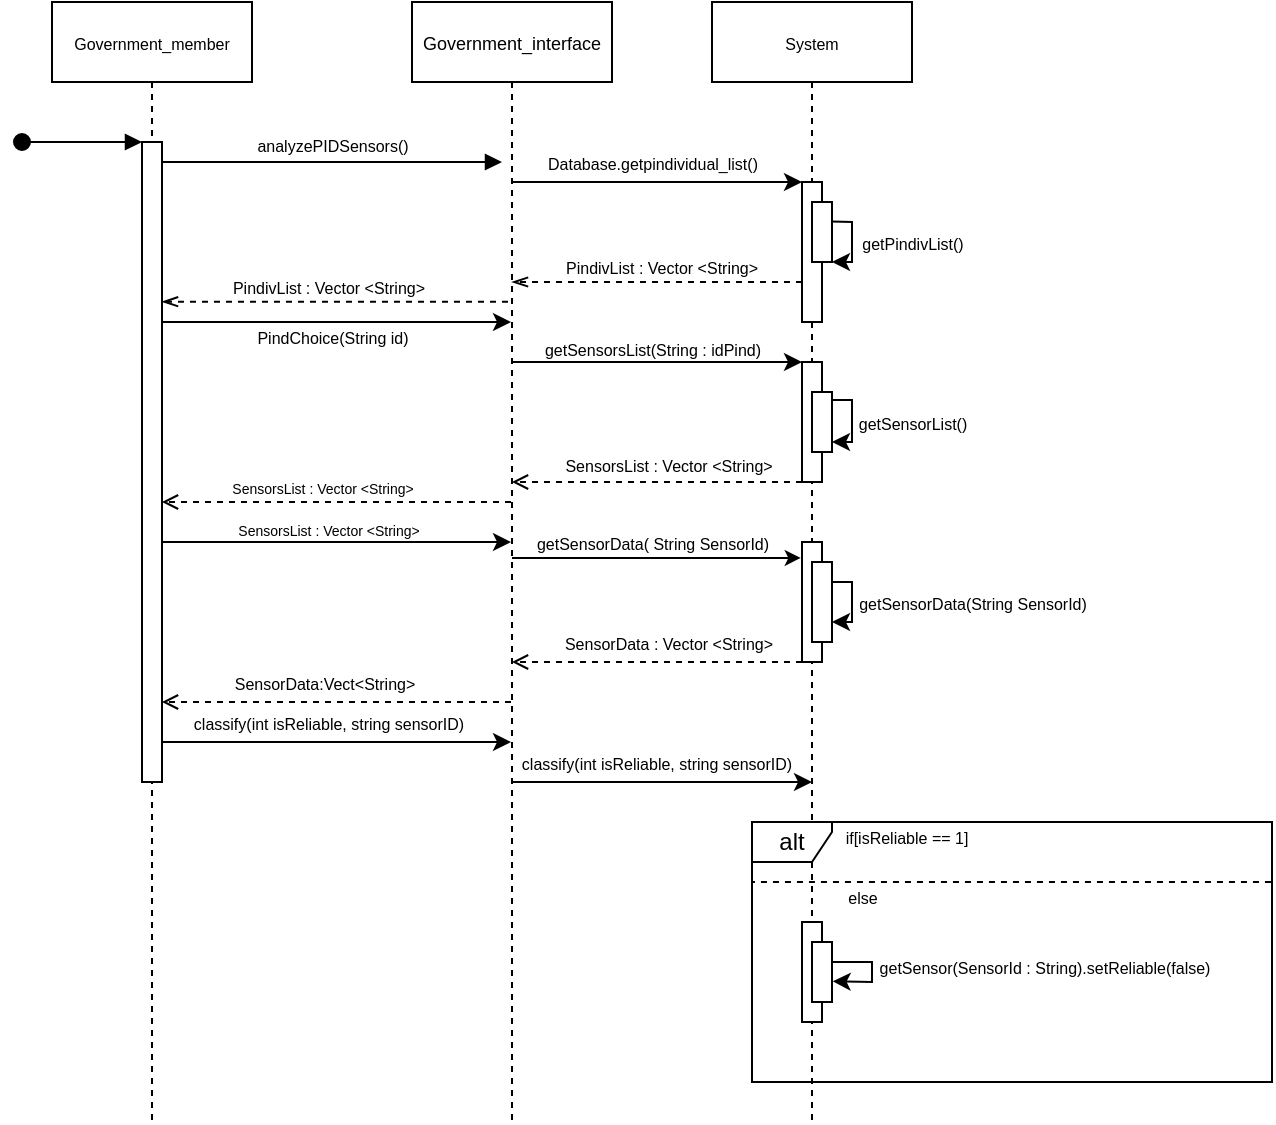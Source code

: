 <mxfile version="21.2.4" type="device">
  <diagram name="Page-1" id="2YBvvXClWsGukQMizWep">
    <mxGraphModel dx="1095" dy="728" grid="1" gridSize="10" guides="1" tooltips="1" connect="1" arrows="1" fold="1" page="1" pageScale="1" pageWidth="850" pageHeight="1100" math="0" shadow="0">
      <root>
        <mxCell id="0" />
        <mxCell id="1" parent="0" />
        <mxCell id="aM9ryv3xv72pqoxQDRHE-1" value="&lt;font style=&quot;font-size: 8px;&quot;&gt;Government_member&lt;/font&gt;" style="shape=umlLifeline;perimeter=lifelinePerimeter;whiteSpace=wrap;html=1;container=0;dropTarget=0;collapsible=0;recursiveResize=0;outlineConnect=0;portConstraint=eastwest;newEdgeStyle={&quot;edgeStyle&quot;:&quot;elbowEdgeStyle&quot;,&quot;elbow&quot;:&quot;vertical&quot;,&quot;curved&quot;:0,&quot;rounded&quot;:0};" parent="1" vertex="1">
          <mxGeometry x="40" y="40" width="100" height="560" as="geometry" />
        </mxCell>
        <mxCell id="aM9ryv3xv72pqoxQDRHE-2" value="" style="html=1;points=[];perimeter=orthogonalPerimeter;outlineConnect=0;targetShapes=umlLifeline;portConstraint=eastwest;newEdgeStyle={&quot;edgeStyle&quot;:&quot;elbowEdgeStyle&quot;,&quot;elbow&quot;:&quot;vertical&quot;,&quot;curved&quot;:0,&quot;rounded&quot;:0};" parent="aM9ryv3xv72pqoxQDRHE-1" vertex="1">
          <mxGeometry x="45" y="70" width="10" height="320" as="geometry" />
        </mxCell>
        <mxCell id="aM9ryv3xv72pqoxQDRHE-3" value="" style="html=1;verticalAlign=bottom;startArrow=oval;endArrow=block;startSize=8;edgeStyle=elbowEdgeStyle;elbow=vertical;curved=0;rounded=0;" parent="aM9ryv3xv72pqoxQDRHE-1" target="aM9ryv3xv72pqoxQDRHE-2" edge="1">
          <mxGeometry relative="1" as="geometry">
            <mxPoint x="-15" y="70" as="sourcePoint" />
          </mxGeometry>
        </mxCell>
        <mxCell id="aM9ryv3xv72pqoxQDRHE-5" value="&lt;font style=&quot;font-size: 9px;&quot;&gt;Government_interface&lt;/font&gt;" style="shape=umlLifeline;perimeter=lifelinePerimeter;whiteSpace=wrap;html=1;container=0;dropTarget=0;collapsible=0;recursiveResize=0;outlineConnect=0;portConstraint=eastwest;newEdgeStyle={&quot;edgeStyle&quot;:&quot;elbowEdgeStyle&quot;,&quot;elbow&quot;:&quot;vertical&quot;,&quot;curved&quot;:0,&quot;rounded&quot;:0};" parent="1" vertex="1">
          <mxGeometry x="220" y="40" width="100" height="560" as="geometry" />
        </mxCell>
        <mxCell id="aM9ryv3xv72pqoxQDRHE-7" value="&lt;font style=&quot;font-size: 8px;&quot;&gt;analyzePIDSensors()&lt;/font&gt;" style="html=1;verticalAlign=bottom;endArrow=block;edgeStyle=elbowEdgeStyle;elbow=vertical;curved=0;rounded=0;" parent="1" source="aM9ryv3xv72pqoxQDRHE-2" edge="1">
          <mxGeometry x="0.001" relative="1" as="geometry">
            <mxPoint x="195" y="130" as="sourcePoint" />
            <Array as="points">
              <mxPoint x="180" y="120" />
            </Array>
            <mxPoint x="265" y="120" as="targetPoint" />
            <mxPoint as="offset" />
          </mxGeometry>
        </mxCell>
        <mxCell id="6_Bvd0myf7-I_16PaiI7-4" value="&lt;font style=&quot;font-size: 8px;&quot;&gt;System&lt;/font&gt;" style="shape=umlLifeline;perimeter=lifelinePerimeter;whiteSpace=wrap;html=1;container=0;dropTarget=0;collapsible=0;recursiveResize=0;outlineConnect=0;portConstraint=eastwest;newEdgeStyle={&quot;edgeStyle&quot;:&quot;elbowEdgeStyle&quot;,&quot;elbow&quot;:&quot;vertical&quot;,&quot;curved&quot;:0,&quot;rounded&quot;:0};" vertex="1" parent="1">
          <mxGeometry x="370" y="40" width="100" height="560" as="geometry" />
        </mxCell>
        <mxCell id="6_Bvd0myf7-I_16PaiI7-5" value="" style="html=1;points=[];perimeter=orthogonalPerimeter;outlineConnect=0;targetShapes=umlLifeline;portConstraint=eastwest;newEdgeStyle={&quot;edgeStyle&quot;:&quot;elbowEdgeStyle&quot;,&quot;elbow&quot;:&quot;vertical&quot;,&quot;curved&quot;:0,&quot;rounded&quot;:0};" vertex="1" parent="6_Bvd0myf7-I_16PaiI7-4">
          <mxGeometry x="45" y="90" width="10" height="70" as="geometry" />
        </mxCell>
        <mxCell id="6_Bvd0myf7-I_16PaiI7-8" value="&lt;font style=&quot;font-size: 8px;&quot;&gt;&lt;font style=&quot;border-color: var(--border-color); font-size: 8px;&quot;&gt;Database.getpindividual_list&lt;/font&gt;()&lt;/font&gt;" style="endArrow=classic;html=1;rounded=0;" edge="1" parent="1" source="aM9ryv3xv72pqoxQDRHE-5" target="6_Bvd0myf7-I_16PaiI7-5">
          <mxGeometry x="-0.037" y="10" width="50" height="50" relative="1" as="geometry">
            <mxPoint x="330" y="140" as="sourcePoint" />
            <mxPoint x="360" y="120" as="targetPoint" />
            <Array as="points">
              <mxPoint x="410" y="130" />
            </Array>
            <mxPoint as="offset" />
          </mxGeometry>
        </mxCell>
        <mxCell id="6_Bvd0myf7-I_16PaiI7-9" value="" style="endArrow=openThin;html=1;rounded=0;dashed=1;endFill=0;" edge="1" parent="1" source="6_Bvd0myf7-I_16PaiI7-5" target="aM9ryv3xv72pqoxQDRHE-5">
          <mxGeometry width="50" height="50" relative="1" as="geometry">
            <mxPoint x="419" y="180" as="sourcePoint" />
            <mxPoint x="270" y="180" as="targetPoint" />
            <Array as="points">
              <mxPoint x="360" y="180" />
              <mxPoint x="290" y="180" />
            </Array>
          </mxGeometry>
        </mxCell>
        <mxCell id="6_Bvd0myf7-I_16PaiI7-13" value="" style="rounded=0;whiteSpace=wrap;html=1;" vertex="1" parent="1">
          <mxGeometry x="420" y="140" width="10" height="30" as="geometry" />
        </mxCell>
        <mxCell id="6_Bvd0myf7-I_16PaiI7-22" value="&lt;div style=&quot;text-align: center;&quot;&gt;&lt;span style=&quot;font-size: 8px; background-color: rgb(255, 255, 255);&quot;&gt;PindivList : Vector &amp;lt;String&amp;gt;&lt;/span&gt;&lt;/div&gt;" style="text;whiteSpace=wrap;html=1;" vertex="1" parent="1">
          <mxGeometry x="295" y="158" width="130" height="40" as="geometry" />
        </mxCell>
        <mxCell id="6_Bvd0myf7-I_16PaiI7-25" value="" style="endArrow=classic;html=1;rounded=0;exitX=0.966;exitY=0.327;exitDx=0;exitDy=0;entryX=1;entryY=1;entryDx=0;entryDy=0;exitPerimeter=0;" edge="1" parent="1" source="6_Bvd0myf7-I_16PaiI7-13" target="6_Bvd0myf7-I_16PaiI7-13">
          <mxGeometry width="50" height="50" relative="1" as="geometry">
            <mxPoint x="440" y="250" as="sourcePoint" />
            <mxPoint x="490" y="200" as="targetPoint" />
            <Array as="points">
              <mxPoint x="440" y="150" />
              <mxPoint x="440" y="170" />
            </Array>
          </mxGeometry>
        </mxCell>
        <mxCell id="6_Bvd0myf7-I_16PaiI7-54" value="&lt;font style=&quot;font-size: 8px;&quot;&gt;getPindivList()&lt;/font&gt;" style="edgeLabel;html=1;align=center;verticalAlign=middle;resizable=0;points=[];" vertex="1" connectable="0" parent="6_Bvd0myf7-I_16PaiI7-25">
          <mxGeometry x="0.073" relative="1" as="geometry">
            <mxPoint x="30" y="-1" as="offset" />
          </mxGeometry>
        </mxCell>
        <mxCell id="6_Bvd0myf7-I_16PaiI7-31" value="" style="endArrow=classic;html=1;rounded=0;" edge="1" parent="1" source="aM9ryv3xv72pqoxQDRHE-2" target="aM9ryv3xv72pqoxQDRHE-5">
          <mxGeometry width="50" height="50" relative="1" as="geometry">
            <mxPoint x="220" y="290" as="sourcePoint" />
            <mxPoint x="270" y="240" as="targetPoint" />
            <Array as="points">
              <mxPoint x="210" y="200" />
            </Array>
          </mxGeometry>
        </mxCell>
        <mxCell id="6_Bvd0myf7-I_16PaiI7-32" value="&lt;font style=&quot;font-size: 8px;&quot;&gt;PindChoice(String id)&lt;/font&gt;" style="edgeLabel;html=1;align=center;verticalAlign=middle;resizable=0;points=[];" vertex="1" connectable="0" parent="6_Bvd0myf7-I_16PaiI7-31">
          <mxGeometry x="-0.138" y="-1" relative="1" as="geometry">
            <mxPoint x="10" y="6" as="offset" />
          </mxGeometry>
        </mxCell>
        <mxCell id="6_Bvd0myf7-I_16PaiI7-33" value="" style="rounded=0;whiteSpace=wrap;html=1;" vertex="1" parent="1">
          <mxGeometry x="415" y="220" width="10" height="60" as="geometry" />
        </mxCell>
        <mxCell id="6_Bvd0myf7-I_16PaiI7-34" value="" style="endArrow=classic;html=1;rounded=0;entryX=0;entryY=0;entryDx=0;entryDy=0;" edge="1" parent="1" source="aM9ryv3xv72pqoxQDRHE-5" target="6_Bvd0myf7-I_16PaiI7-33">
          <mxGeometry width="50" height="50" relative="1" as="geometry">
            <mxPoint x="250" y="210" as="sourcePoint" />
            <mxPoint x="300" y="160" as="targetPoint" />
          </mxGeometry>
        </mxCell>
        <mxCell id="6_Bvd0myf7-I_16PaiI7-36" value="&lt;font style=&quot;font-size: 8px;&quot;&gt;getSensorsList(String : idPind)&lt;/font&gt;" style="text;html=1;align=center;verticalAlign=middle;resizable=0;points=[];autosize=1;strokeColor=none;fillColor=none;" vertex="1" parent="1">
          <mxGeometry x="275" y="198" width="130" height="30" as="geometry" />
        </mxCell>
        <mxCell id="6_Bvd0myf7-I_16PaiI7-37" value="" style="endArrow=open;html=1;rounded=0;exitX=0;exitY=1;exitDx=0;exitDy=0;dashed=1;endFill=0;" edge="1" parent="1" source="6_Bvd0myf7-I_16PaiI7-33" target="aM9ryv3xv72pqoxQDRHE-5">
          <mxGeometry width="50" height="50" relative="1" as="geometry">
            <mxPoint x="260" y="330" as="sourcePoint" />
            <mxPoint x="310" y="280" as="targetPoint" />
          </mxGeometry>
        </mxCell>
        <mxCell id="6_Bvd0myf7-I_16PaiI7-38" value="" style="rounded=0;whiteSpace=wrap;html=1;" vertex="1" parent="1">
          <mxGeometry x="420" y="235" width="10" height="30" as="geometry" />
        </mxCell>
        <mxCell id="6_Bvd0myf7-I_16PaiI7-39" value="" style="endArrow=classic;html=1;rounded=0;exitX=1;exitY=0.133;exitDx=0;exitDy=0;exitPerimeter=0;" edge="1" parent="1" source="6_Bvd0myf7-I_16PaiI7-38">
          <mxGeometry width="50" height="50" relative="1" as="geometry">
            <mxPoint x="430" y="238" as="sourcePoint" />
            <mxPoint x="430" y="260" as="targetPoint" />
            <Array as="points">
              <mxPoint x="440" y="239" />
              <mxPoint x="440" y="260" />
            </Array>
          </mxGeometry>
        </mxCell>
        <mxCell id="6_Bvd0myf7-I_16PaiI7-53" value="&lt;font style=&quot;font-size: 8px;&quot;&gt;getSensorList()&lt;/font&gt;" style="edgeLabel;html=1;align=center;verticalAlign=middle;resizable=0;points=[];" vertex="1" connectable="0" parent="6_Bvd0myf7-I_16PaiI7-39">
          <mxGeometry x="-0.005" y="-1" relative="1" as="geometry">
            <mxPoint x="31" as="offset" />
          </mxGeometry>
        </mxCell>
        <mxCell id="6_Bvd0myf7-I_16PaiI7-41" value="&lt;font style=&quot;font-size: 8px;&quot;&gt;SensorsList : Vector &amp;lt;String&amp;gt;&lt;/font&gt;" style="text;html=1;align=center;verticalAlign=middle;resizable=0;points=[];autosize=1;strokeColor=none;fillColor=none;strokeWidth=0;" vertex="1" parent="1">
          <mxGeometry x="283" y="256" width="130" height="30" as="geometry" />
        </mxCell>
        <mxCell id="6_Bvd0myf7-I_16PaiI7-42" value="" style="endArrow=open;html=1;rounded=0;endFill=0;dashed=1;" edge="1" parent="1" source="aM9ryv3xv72pqoxQDRHE-5" target="aM9ryv3xv72pqoxQDRHE-2">
          <mxGeometry width="50" height="50" relative="1" as="geometry">
            <mxPoint x="250" y="270" as="sourcePoint" />
            <mxPoint x="170" y="280" as="targetPoint" />
            <Array as="points">
              <mxPoint x="260" y="290" />
            </Array>
          </mxGeometry>
        </mxCell>
        <mxCell id="6_Bvd0myf7-I_16PaiI7-43" value="&lt;font style=&quot;font-size: 7px;&quot;&gt;SensorsList : Vector &amp;lt;String&amp;gt;&lt;/font&gt;" style="text;html=1;align=center;verticalAlign=middle;resizable=0;points=[];autosize=1;strokeColor=none;fillColor=none;" vertex="1" parent="1">
          <mxGeometry x="120" y="267" width="110" height="30" as="geometry" />
        </mxCell>
        <mxCell id="6_Bvd0myf7-I_16PaiI7-44" value="" style="endArrow=classic;html=1;rounded=0;" edge="1" parent="1" source="aM9ryv3xv72pqoxQDRHE-2" target="aM9ryv3xv72pqoxQDRHE-5">
          <mxGeometry width="50" height="50" relative="1" as="geometry">
            <mxPoint x="110" y="340" as="sourcePoint" />
            <mxPoint x="160" y="290" as="targetPoint" />
            <Array as="points">
              <mxPoint x="240" y="310" />
            </Array>
          </mxGeometry>
        </mxCell>
        <mxCell id="6_Bvd0myf7-I_16PaiI7-45" value="&lt;font style=&quot;font-size: 7px;&quot;&gt;SensorsList : Vector &amp;lt;String&amp;gt;&lt;/font&gt;" style="text;html=1;align=center;verticalAlign=middle;resizable=0;points=[];autosize=1;strokeColor=none;fillColor=none;" vertex="1" parent="1">
          <mxGeometry x="123" y="288" width="110" height="30" as="geometry" />
        </mxCell>
        <mxCell id="6_Bvd0myf7-I_16PaiI7-46" value="&lt;font style=&quot;font-size: 8px;&quot;&gt;PindivList : Vector &amp;lt;String&amp;gt;&lt;/font&gt;" style="text;html=1;align=center;verticalAlign=middle;resizable=0;points=[];autosize=1;strokeColor=none;fillColor=none;" vertex="1" parent="1">
          <mxGeometry x="118" y="167" width="120" height="30" as="geometry" />
        </mxCell>
        <mxCell id="6_Bvd0myf7-I_16PaiI7-48" value="" style="endArrow=openThin;html=1;rounded=0;dashed=1;endFill=0;" edge="1" parent="1" target="aM9ryv3xv72pqoxQDRHE-2">
          <mxGeometry width="50" height="50" relative="1" as="geometry">
            <mxPoint x="268" y="189.84" as="sourcePoint" />
            <mxPoint x="123" y="189.84" as="targetPoint" />
            <Array as="points">
              <mxPoint x="213" y="189.84" />
              <mxPoint x="143" y="189.84" />
            </Array>
          </mxGeometry>
        </mxCell>
        <mxCell id="6_Bvd0myf7-I_16PaiI7-49" value="&lt;font style=&quot;font-size: 8px;&quot;&gt;getSensorData( String SensorId)&lt;/font&gt;" style="edgeStyle=none;orthogonalLoop=1;jettySize=auto;html=1;rounded=0;endSize=5;entryX=-0.061;entryY=0.133;entryDx=0;entryDy=0;entryPerimeter=0;" edge="1" parent="1" target="6_Bvd0myf7-I_16PaiI7-50">
          <mxGeometry x="-0.03" y="8" width="100" relative="1" as="geometry">
            <mxPoint x="270" y="318" as="sourcePoint" />
            <mxPoint x="400" y="320" as="targetPoint" />
            <Array as="points" />
            <mxPoint as="offset" />
          </mxGeometry>
        </mxCell>
        <mxCell id="6_Bvd0myf7-I_16PaiI7-50" value="" style="whiteSpace=wrap;html=1;" vertex="1" parent="1">
          <mxGeometry x="415" y="310" width="10" height="60" as="geometry" />
        </mxCell>
        <mxCell id="6_Bvd0myf7-I_16PaiI7-51" value="" style="whiteSpace=wrap;html=1;" vertex="1" parent="1">
          <mxGeometry x="420" y="320" width="10" height="40" as="geometry" />
        </mxCell>
        <mxCell id="6_Bvd0myf7-I_16PaiI7-52" value="&lt;font style=&quot;font-size: 8px;&quot;&gt;getSensorData(String SensorId)&lt;/font&gt;" style="edgeStyle=none;orthogonalLoop=1;jettySize=auto;html=1;rounded=0;entryX=1;entryY=0.75;entryDx=0;entryDy=0;" edge="1" parent="1" target="6_Bvd0myf7-I_16PaiI7-51">
          <mxGeometry y="60" width="100" relative="1" as="geometry">
            <mxPoint x="430" y="330" as="sourcePoint" />
            <mxPoint x="480" y="330" as="targetPoint" />
            <Array as="points">
              <mxPoint x="440" y="330" />
              <mxPoint x="440" y="350" />
            </Array>
            <mxPoint as="offset" />
          </mxGeometry>
        </mxCell>
        <mxCell id="6_Bvd0myf7-I_16PaiI7-57" value="" style="edgeStyle=none;orthogonalLoop=1;jettySize=auto;html=1;rounded=0;exitX=0;exitY=1;exitDx=0;exitDy=0;dashed=1;endArrow=open;endFill=0;" edge="1" parent="1" source="6_Bvd0myf7-I_16PaiI7-50" target="aM9ryv3xv72pqoxQDRHE-5">
          <mxGeometry width="100" relative="1" as="geometry">
            <mxPoint x="310" y="370" as="sourcePoint" />
            <mxPoint x="410" y="370" as="targetPoint" />
            <Array as="points" />
          </mxGeometry>
        </mxCell>
        <mxCell id="6_Bvd0myf7-I_16PaiI7-58" value="&lt;font style=&quot;font-size: 8px;&quot;&gt;SensorData : Vector &amp;lt;String&amp;gt;&lt;/font&gt;" style="edgeLabel;html=1;align=center;verticalAlign=middle;resizable=0;points=[];" vertex="1" connectable="0" parent="6_Bvd0myf7-I_16PaiI7-57">
          <mxGeometry x="0.078" y="-2" relative="1" as="geometry">
            <mxPoint x="11" y="-8" as="offset" />
          </mxGeometry>
        </mxCell>
        <mxCell id="6_Bvd0myf7-I_16PaiI7-60" value="" style="edgeStyle=none;orthogonalLoop=1;jettySize=auto;html=1;rounded=0;dashed=1;endArrow=open;endFill=0;" edge="1" parent="1" source="aM9ryv3xv72pqoxQDRHE-5" target="aM9ryv3xv72pqoxQDRHE-2">
          <mxGeometry width="100" relative="1" as="geometry">
            <mxPoint x="210" y="390" as="sourcePoint" />
            <mxPoint x="130" y="390" as="targetPoint" />
            <Array as="points">
              <mxPoint x="160" y="390" />
            </Array>
          </mxGeometry>
        </mxCell>
        <mxCell id="6_Bvd0myf7-I_16PaiI7-61" value="&lt;font style=&quot;font-size: 8px;&quot;&gt;SensorData:Vect&amp;lt;String&amp;gt;&lt;/font&gt;" style="edgeLabel;html=1;align=center;verticalAlign=middle;resizable=0;points=[];" vertex="1" connectable="0" parent="6_Bvd0myf7-I_16PaiI7-60">
          <mxGeometry x="0.067" y="1" relative="1" as="geometry">
            <mxPoint x="-1" y="-11" as="offset" />
          </mxGeometry>
        </mxCell>
        <mxCell id="6_Bvd0myf7-I_16PaiI7-62" value="" style="endArrow=classic;html=1;rounded=0;" edge="1" parent="1" source="aM9ryv3xv72pqoxQDRHE-2" target="aM9ryv3xv72pqoxQDRHE-5">
          <mxGeometry width="50" height="50" relative="1" as="geometry">
            <mxPoint x="98" y="410" as="sourcePoint" />
            <mxPoint x="230" y="410" as="targetPoint" />
            <Array as="points">
              <mxPoint x="200" y="410" />
            </Array>
          </mxGeometry>
        </mxCell>
        <mxCell id="6_Bvd0myf7-I_16PaiI7-63" value="&lt;font style=&quot;font-size: 8px;&quot;&gt;classify(int isReliable, string sensorID)&lt;/font&gt;" style="edgeLabel;html=1;align=center;verticalAlign=middle;resizable=0;points=[];" vertex="1" connectable="0" parent="6_Bvd0myf7-I_16PaiI7-62">
          <mxGeometry x="-0.072" y="1" relative="1" as="geometry">
            <mxPoint x="2" y="-9" as="offset" />
          </mxGeometry>
        </mxCell>
        <mxCell id="6_Bvd0myf7-I_16PaiI7-64" value="" style="endArrow=classic;html=1;rounded=0;" edge="1" parent="1">
          <mxGeometry width="50" height="50" relative="1" as="geometry">
            <mxPoint x="270" y="430" as="sourcePoint" />
            <mxPoint x="420" y="430" as="targetPoint" />
            <Array as="points">
              <mxPoint x="375" y="430" />
            </Array>
          </mxGeometry>
        </mxCell>
        <mxCell id="6_Bvd0myf7-I_16PaiI7-65" value="&lt;font style=&quot;font-size: 8px;&quot;&gt;classify(int isReliable, string sensorID)&lt;/font&gt;" style="edgeLabel;html=1;align=center;verticalAlign=middle;resizable=0;points=[];" vertex="1" connectable="0" parent="6_Bvd0myf7-I_16PaiI7-64">
          <mxGeometry x="-0.072" y="1" relative="1" as="geometry">
            <mxPoint x="2" y="-9" as="offset" />
          </mxGeometry>
        </mxCell>
        <mxCell id="6_Bvd0myf7-I_16PaiI7-67" value="alt" style="shape=umlFrame;whiteSpace=wrap;html=1;pointerEvents=0;recursiveResize=0;container=1;collapsible=0;width=40;height=20;" vertex="1" parent="1">
          <mxGeometry x="390" y="450" width="260" height="130" as="geometry" />
        </mxCell>
        <mxCell id="6_Bvd0myf7-I_16PaiI7-68" value="&lt;font style=&quot;font-size: 8px;&quot;&gt;if[isReliable == 1]&lt;/font&gt;" style="text;html=1;align=center;verticalAlign=middle;resizable=0;points=[];autosize=1;strokeColor=none;fillColor=none;" vertex="1" parent="6_Bvd0myf7-I_16PaiI7-67">
          <mxGeometry x="37" y="-8" width="80" height="30" as="geometry" />
        </mxCell>
        <mxCell id="6_Bvd0myf7-I_16PaiI7-71" value="&lt;font style=&quot;font-size: 8px;&quot;&gt;else&lt;/font&gt;" style="text;html=1;align=center;verticalAlign=middle;resizable=0;points=[];autosize=1;strokeColor=none;fillColor=none;" vertex="1" parent="6_Bvd0myf7-I_16PaiI7-67">
          <mxGeometry x="35" y="22" width="40" height="30" as="geometry" />
        </mxCell>
        <mxCell id="6_Bvd0myf7-I_16PaiI7-72" value="" style="rounded=0;whiteSpace=wrap;html=1;" vertex="1" parent="6_Bvd0myf7-I_16PaiI7-67">
          <mxGeometry x="25" y="50" width="10" height="50" as="geometry" />
        </mxCell>
        <mxCell id="6_Bvd0myf7-I_16PaiI7-73" value="" style="rounded=0;whiteSpace=wrap;html=1;" vertex="1" parent="6_Bvd0myf7-I_16PaiI7-67">
          <mxGeometry x="30" y="60" width="10" height="30" as="geometry" />
        </mxCell>
        <mxCell id="6_Bvd0myf7-I_16PaiI7-75" value="" style="endArrow=classic;html=1;rounded=0;exitX=0.967;exitY=0.333;exitDx=0;exitDy=0;exitPerimeter=0;entryX=1.033;entryY=0.656;entryDx=0;entryDy=0;entryPerimeter=0;" edge="1" parent="6_Bvd0myf7-I_16PaiI7-67" source="6_Bvd0myf7-I_16PaiI7-73" target="6_Bvd0myf7-I_16PaiI7-73">
          <mxGeometry width="50" height="50" relative="1" as="geometry">
            <mxPoint x="75" y="90" as="sourcePoint" />
            <mxPoint x="90" y="50" as="targetPoint" />
            <Array as="points">
              <mxPoint x="60" y="70" />
              <mxPoint x="60" y="80" />
            </Array>
          </mxGeometry>
        </mxCell>
        <mxCell id="6_Bvd0myf7-I_16PaiI7-76" value="&lt;font style=&quot;font-size: 8px;&quot;&gt;getSensor(SensorId : String).setReliable(false)&lt;/font&gt;" style="edgeLabel;html=1;align=center;verticalAlign=middle;resizable=0;points=[];" vertex="1" connectable="0" parent="6_Bvd0myf7-I_16PaiI7-75">
          <mxGeometry x="-0.013" relative="1" as="geometry">
            <mxPoint x="86" y="-2" as="offset" />
          </mxGeometry>
        </mxCell>
        <mxCell id="6_Bvd0myf7-I_16PaiI7-70" value="" style="endArrow=none;dashed=1;html=1;rounded=0;exitX=0.998;exitY=0.231;exitDx=0;exitDy=0;exitPerimeter=0;entryX=-0.001;entryY=0.231;entryDx=0;entryDy=0;entryPerimeter=0;" edge="1" parent="1" source="6_Bvd0myf7-I_16PaiI7-67" target="6_Bvd0myf7-I_16PaiI7-67">
          <mxGeometry width="50" height="50" relative="1" as="geometry">
            <mxPoint x="460" y="520" as="sourcePoint" />
            <mxPoint x="390" y="480" as="targetPoint" />
          </mxGeometry>
        </mxCell>
      </root>
    </mxGraphModel>
  </diagram>
</mxfile>
